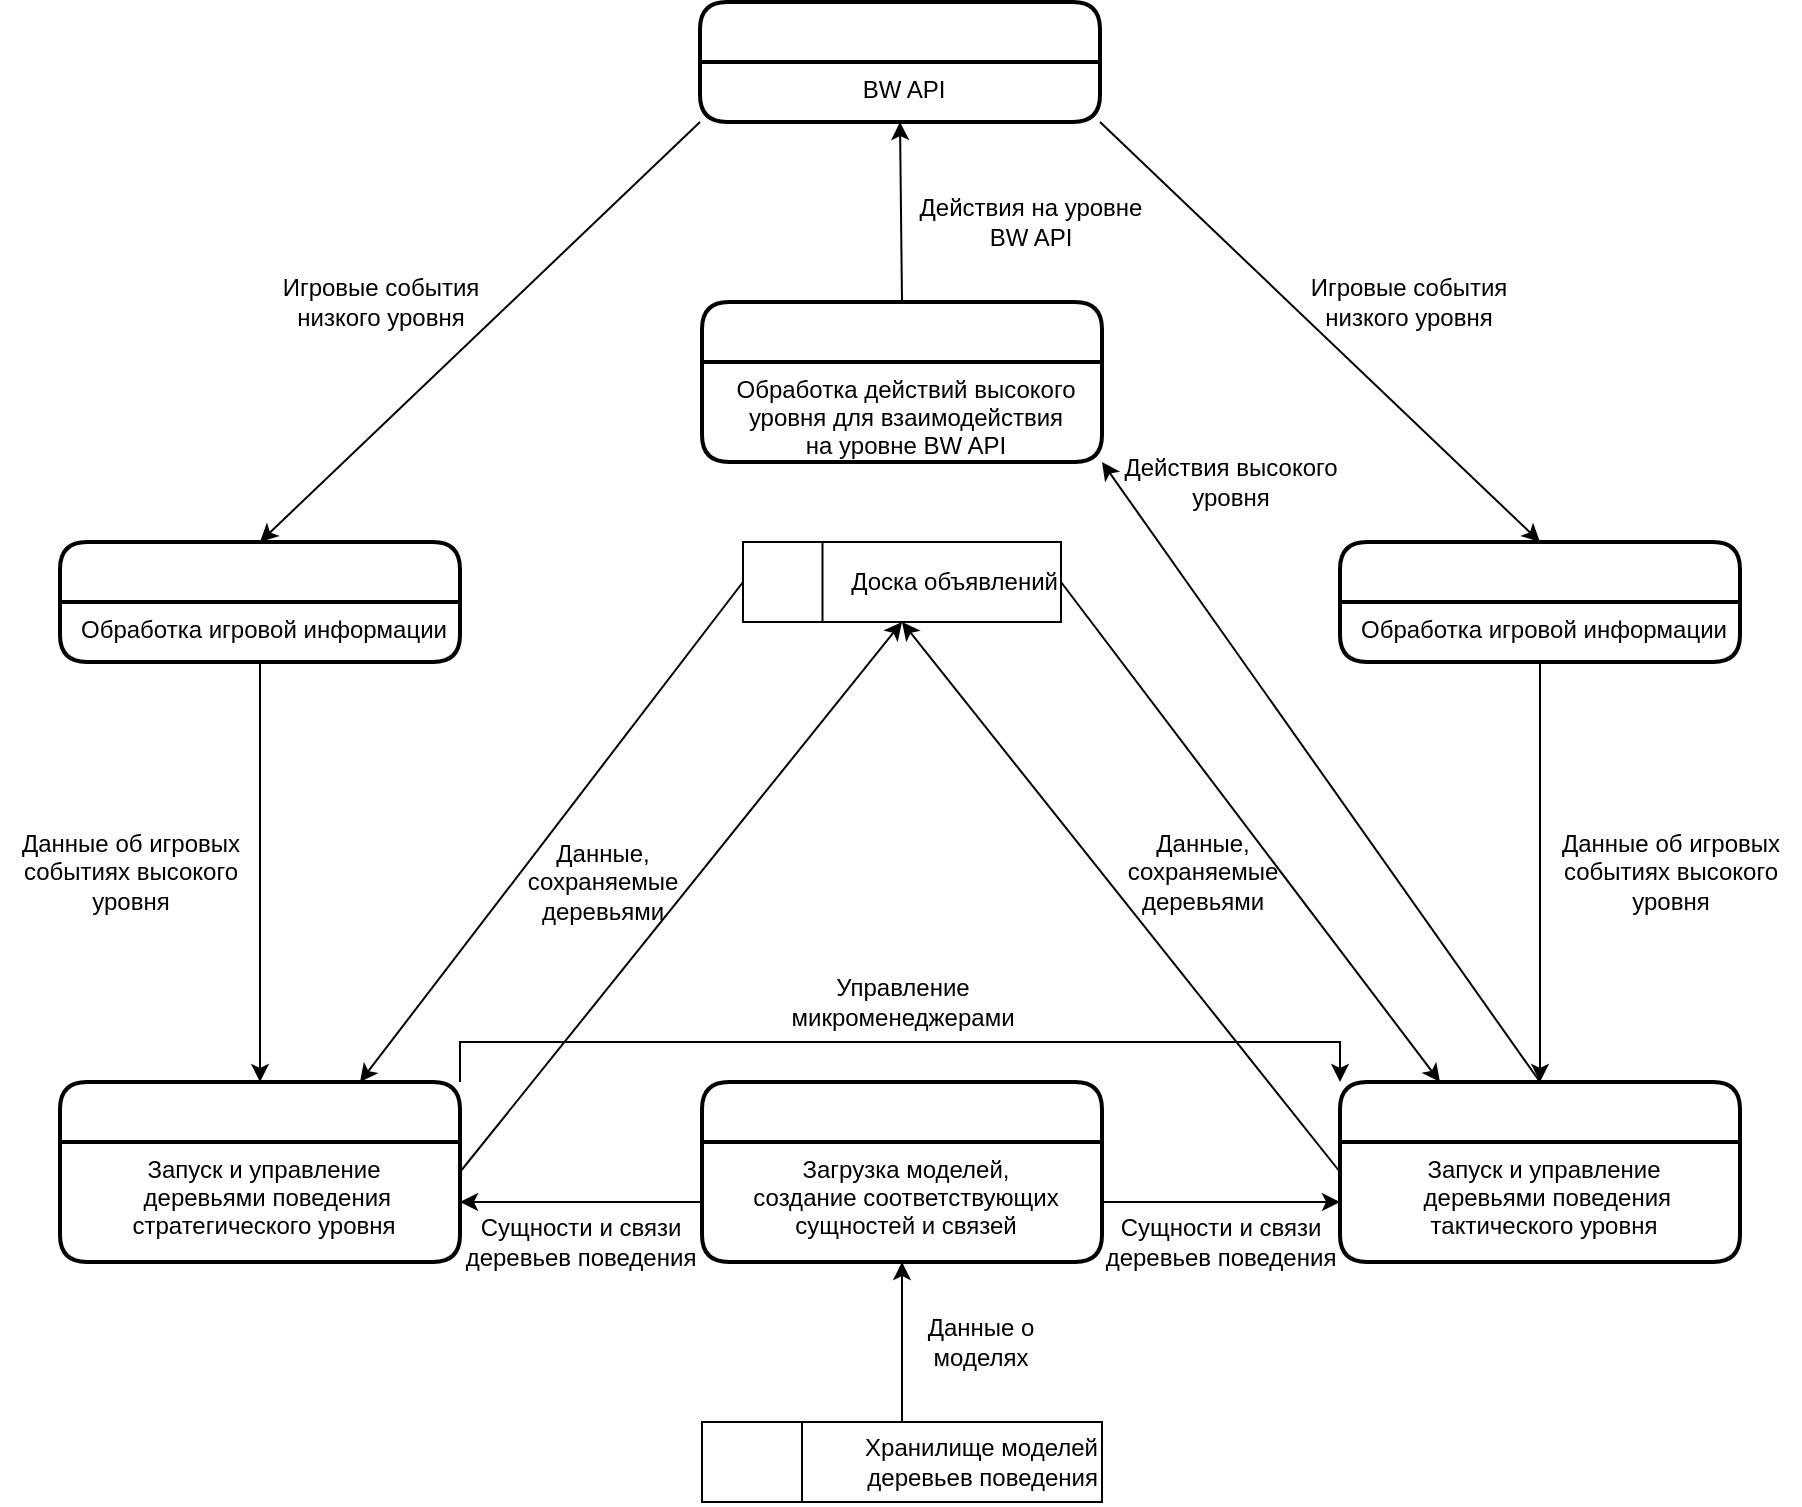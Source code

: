 <mxfile version="20.8.13" type="device"><diagram name="Страница 1" id="qkbMDfPI63tald2kfsHe"><mxGraphModel dx="573" dy="1933" grid="1" gridSize="10" guides="1" tooltips="1" connect="1" arrows="1" fold="1" page="1" pageScale="1" pageWidth="827" pageHeight="1169" math="0" shadow="0"><root><mxCell id="0"/><mxCell id="1" parent="0"/><mxCell id="r1LDxFfykihex93hIsmA-3" value="Хранилище моделей&lt;br&gt;деревьев поведения" style="whiteSpace=wrap;html=1;align=right;" vertex="1" parent="1"><mxGeometry x="1241" y="200" width="200" height="40" as="geometry"/></mxCell><mxCell id="r1LDxFfykihex93hIsmA-13" value="" style="swimlane;childLayout=stackLayout;horizontal=1;startSize=30;horizontalStack=0;rounded=1;fontSize=14;fontStyle=0;strokeWidth=2;resizeParent=0;resizeLast=1;shadow=0;dashed=0;align=center;strokeColor=#000000;" vertex="1" parent="1"><mxGeometry x="1241" y="30" width="200" height="90" as="geometry"/></mxCell><mxCell id="r1LDxFfykihex93hIsmA-14" value="Загрузка моделей, &#10;создание соответствующих&#10;сущностей и связей&#10;" style="align=center;strokeColor=none;fillColor=none;spacingLeft=4;fontSize=12;verticalAlign=top;resizable=0;rotatable=0;part=1;" vertex="1" parent="r1LDxFfykihex93hIsmA-13"><mxGeometry y="30" width="200" height="60" as="geometry"/></mxCell><mxCell id="r1LDxFfykihex93hIsmA-15" value="" style="endArrow=none;html=1;rounded=0;entryX=0.25;entryY=0;entryDx=0;entryDy=0;exitX=0.25;exitY=1;exitDx=0;exitDy=0;" edge="1" parent="1" source="r1LDxFfykihex93hIsmA-3" target="r1LDxFfykihex93hIsmA-3"><mxGeometry width="50" height="50" relative="1" as="geometry"><mxPoint x="1100" y="90" as="sourcePoint"/><mxPoint x="1050" y="120" as="targetPoint"/></mxGeometry></mxCell><mxCell id="r1LDxFfykihex93hIsmA-40" style="edgeStyle=orthogonalEdgeStyle;rounded=0;orthogonalLoop=1;jettySize=auto;html=1;exitX=1;exitY=0;exitDx=0;exitDy=0;entryX=0;entryY=0;entryDx=0;entryDy=0;" edge="1" parent="1" source="r1LDxFfykihex93hIsmA-16" target="r1LDxFfykihex93hIsmA-23"><mxGeometry relative="1" as="geometry"/></mxCell><mxCell id="r1LDxFfykihex93hIsmA-16" value="" style="swimlane;childLayout=stackLayout;horizontal=1;startSize=30;horizontalStack=0;rounded=1;fontSize=14;fontStyle=0;strokeWidth=2;resizeParent=0;resizeLast=1;shadow=0;dashed=0;align=center;strokeColor=#000000;" vertex="1" parent="1"><mxGeometry x="920" y="30" width="200" height="90" as="geometry"/></mxCell><mxCell id="r1LDxFfykihex93hIsmA-17" value="Запуск и управление&#10; деревьями поведения&#10;стратегического уровня&#10;" style="align=center;strokeColor=none;fillColor=none;spacingLeft=4;fontSize=12;verticalAlign=top;resizable=0;rotatable=0;part=1;" vertex="1" parent="r1LDxFfykihex93hIsmA-16"><mxGeometry y="30" width="200" height="60" as="geometry"/></mxCell><mxCell id="r1LDxFfykihex93hIsmA-19" value="" style="endArrow=classic;html=1;rounded=0;entryX=0.5;entryY=1;entryDx=0;entryDy=0;exitX=0.5;exitY=0;exitDx=0;exitDy=0;" edge="1" parent="1" source="r1LDxFfykihex93hIsmA-3" target="r1LDxFfykihex93hIsmA-14"><mxGeometry width="50" height="50" relative="1" as="geometry"><mxPoint x="1160" y="310" as="sourcePoint"/><mxPoint x="1210" y="260" as="targetPoint"/></mxGeometry></mxCell><mxCell id="r1LDxFfykihex93hIsmA-20" value="Данные о&lt;br&gt;моделях" style="text;html=1;align=center;verticalAlign=middle;resizable=0;points=[];autosize=1;strokeColor=none;fillColor=none;" vertex="1" parent="1"><mxGeometry x="1340" y="140" width="80" height="40" as="geometry"/></mxCell><mxCell id="r1LDxFfykihex93hIsmA-21" value="" style="endArrow=classic;html=1;rounded=0;exitX=0;exitY=0.5;exitDx=0;exitDy=0;entryX=1;entryY=0.5;entryDx=0;entryDy=0;" edge="1" parent="1" source="r1LDxFfykihex93hIsmA-14" target="r1LDxFfykihex93hIsmA-17"><mxGeometry width="50" height="50" relative="1" as="geometry"><mxPoint x="1120" y="80" as="sourcePoint"/><mxPoint x="1170" y="30" as="targetPoint"/></mxGeometry></mxCell><mxCell id="r1LDxFfykihex93hIsmA-22" value="Сущности и связи&lt;br&gt;деревьев поведения" style="text;html=1;align=center;verticalAlign=middle;resizable=0;points=[];autosize=1;strokeColor=none;fillColor=none;" vertex="1" parent="1"><mxGeometry x="1110" y="90" width="140" height="40" as="geometry"/></mxCell><mxCell id="r1LDxFfykihex93hIsmA-23" value="" style="swimlane;childLayout=stackLayout;horizontal=1;startSize=30;horizontalStack=0;rounded=1;fontSize=14;fontStyle=0;strokeWidth=2;resizeParent=0;resizeLast=1;shadow=0;dashed=0;align=center;strokeColor=#000000;" vertex="1" parent="1"><mxGeometry x="1560" y="30" width="200" height="90" as="geometry"/></mxCell><mxCell id="r1LDxFfykihex93hIsmA-24" value="Запуск и управление&#10; деревьями поведения&#10;тактического уровня&#10;" style="align=center;strokeColor=none;fillColor=none;spacingLeft=4;fontSize=12;verticalAlign=top;resizable=0;rotatable=0;part=1;" vertex="1" parent="r1LDxFfykihex93hIsmA-23"><mxGeometry y="30" width="200" height="60" as="geometry"/></mxCell><mxCell id="r1LDxFfykihex93hIsmA-25" value="" style="endArrow=classic;html=1;rounded=0;exitX=1;exitY=0.5;exitDx=0;exitDy=0;entryX=0;entryY=0.5;entryDx=0;entryDy=0;" edge="1" parent="1" source="r1LDxFfykihex93hIsmA-14" target="r1LDxFfykihex93hIsmA-24"><mxGeometry width="50" height="50" relative="1" as="geometry"><mxPoint x="1220" y="70" as="sourcePoint"/><mxPoint x="1270" y="20" as="targetPoint"/></mxGeometry></mxCell><mxCell id="r1LDxFfykihex93hIsmA-26" value="Сущности и связи&lt;br&gt;деревьев поведения" style="text;html=1;align=center;verticalAlign=middle;resizable=0;points=[];autosize=1;strokeColor=none;fillColor=none;" vertex="1" parent="1"><mxGeometry x="1430" y="90" width="140" height="40" as="geometry"/></mxCell><mxCell id="r1LDxFfykihex93hIsmA-27" value="" style="swimlane;childLayout=stackLayout;horizontal=1;startSize=30;horizontalStack=0;rounded=1;fontSize=14;fontStyle=0;strokeWidth=2;resizeParent=0;resizeLast=1;shadow=0;dashed=0;align=center;strokeColor=#000000;" vertex="1" parent="1"><mxGeometry x="920" y="-240" width="200" height="60" as="geometry"/></mxCell><mxCell id="r1LDxFfykihex93hIsmA-28" value="Обработка игровой информации" style="align=center;strokeColor=none;fillColor=none;spacingLeft=4;fontSize=12;verticalAlign=top;resizable=0;rotatable=0;part=1;" vertex="1" parent="r1LDxFfykihex93hIsmA-27"><mxGeometry y="30" width="200" height="30" as="geometry"/></mxCell><mxCell id="r1LDxFfykihex93hIsmA-29" value="" style="endArrow=classic;html=1;rounded=0;exitX=0.5;exitY=1;exitDx=0;exitDy=0;entryX=0.5;entryY=0;entryDx=0;entryDy=0;" edge="1" parent="1" source="r1LDxFfykihex93hIsmA-28" target="r1LDxFfykihex93hIsmA-16"><mxGeometry width="50" height="50" relative="1" as="geometry"><mxPoint x="910" y="70" as="sourcePoint"/><mxPoint x="960" y="20" as="targetPoint"/></mxGeometry></mxCell><mxCell id="r1LDxFfykihex93hIsmA-30" value="Данные об игровых&lt;br&gt;событиях высокого&lt;br&gt;уровня" style="text;html=1;align=center;verticalAlign=middle;resizable=0;points=[];autosize=1;strokeColor=none;fillColor=none;" vertex="1" parent="1"><mxGeometry x="890" y="-105" width="130" height="60" as="geometry"/></mxCell><mxCell id="r1LDxFfykihex93hIsmA-31" value="&lt;div style=&quot;&quot;&gt;&lt;span style=&quot;background-color: initial;&quot;&gt;Доска объявлений&lt;/span&gt;&lt;/div&gt;" style="whiteSpace=wrap;html=1;align=right;" vertex="1" parent="1"><mxGeometry x="1261.5" y="-240" width="159" height="40" as="geometry"/></mxCell><mxCell id="r1LDxFfykihex93hIsmA-33" value="" style="endArrow=none;html=1;rounded=0;entryX=0.25;entryY=0;entryDx=0;entryDy=0;exitX=0.25;exitY=1;exitDx=0;exitDy=0;" edge="1" parent="1" source="r1LDxFfykihex93hIsmA-31" target="r1LDxFfykihex93hIsmA-31"><mxGeometry width="50" height="50" relative="1" as="geometry"><mxPoint x="1230" y="100" as="sourcePoint"/><mxPoint x="1280" y="50" as="targetPoint"/></mxGeometry></mxCell><mxCell id="r1LDxFfykihex93hIsmA-34" value="" style="endArrow=classic;html=1;rounded=0;exitX=1;exitY=0.25;exitDx=0;exitDy=0;entryX=0.5;entryY=1;entryDx=0;entryDy=0;" edge="1" parent="1" source="r1LDxFfykihex93hIsmA-17" target="r1LDxFfykihex93hIsmA-31"><mxGeometry width="50" height="50" relative="1" as="geometry"><mxPoint x="1210" y="60" as="sourcePoint"/><mxPoint x="1260" y="10" as="targetPoint"/></mxGeometry></mxCell><mxCell id="r1LDxFfykihex93hIsmA-35" value="" style="endArrow=classic;html=1;rounded=0;exitX=0;exitY=0.5;exitDx=0;exitDy=0;entryX=0.75;entryY=0;entryDx=0;entryDy=0;" edge="1" parent="1" source="r1LDxFfykihex93hIsmA-31" target="r1LDxFfykihex93hIsmA-16"><mxGeometry width="50" height="50" relative="1" as="geometry"><mxPoint x="1210" y="60" as="sourcePoint"/><mxPoint x="1260" y="10" as="targetPoint"/></mxGeometry></mxCell><mxCell id="r1LDxFfykihex93hIsmA-36" value="Данные, &lt;br&gt;сохраняемые&lt;br&gt;деревьями" style="text;html=1;align=center;verticalAlign=middle;resizable=0;points=[];autosize=1;strokeColor=none;fillColor=none;" vertex="1" parent="1"><mxGeometry x="1141" y="-100" width="100" height="60" as="geometry"/></mxCell><mxCell id="r1LDxFfykihex93hIsmA-37" value="" style="endArrow=classic;html=1;rounded=0;entryX=0.5;entryY=1;entryDx=0;entryDy=0;exitX=0;exitY=0.25;exitDx=0;exitDy=0;" edge="1" parent="1" source="r1LDxFfykihex93hIsmA-24" target="r1LDxFfykihex93hIsmA-31"><mxGeometry width="50" height="50" relative="1" as="geometry"><mxPoint x="1270" y="60" as="sourcePoint"/><mxPoint x="1320" y="10" as="targetPoint"/></mxGeometry></mxCell><mxCell id="r1LDxFfykihex93hIsmA-38" value="" style="endArrow=classic;html=1;rounded=0;exitX=1;exitY=0.5;exitDx=0;exitDy=0;entryX=0.25;entryY=0;entryDx=0;entryDy=0;" edge="1" parent="1" source="r1LDxFfykihex93hIsmA-31" target="r1LDxFfykihex93hIsmA-23"><mxGeometry width="50" height="50" relative="1" as="geometry"><mxPoint x="1270" y="60" as="sourcePoint"/><mxPoint x="1320" y="10" as="targetPoint"/></mxGeometry></mxCell><mxCell id="r1LDxFfykihex93hIsmA-39" value="Данные, &lt;br&gt;сохраняемые&lt;br&gt;деревьями" style="text;html=1;align=center;verticalAlign=middle;resizable=0;points=[];autosize=1;strokeColor=none;fillColor=none;" vertex="1" parent="1"><mxGeometry x="1441" y="-105" width="100" height="60" as="geometry"/></mxCell><mxCell id="r1LDxFfykihex93hIsmA-41" value="Управление&lt;br&gt;микроменеджерами" style="text;html=1;align=center;verticalAlign=middle;resizable=0;points=[];autosize=1;strokeColor=none;fillColor=none;" vertex="1" parent="1"><mxGeometry x="1271" y="-30" width="140" height="40" as="geometry"/></mxCell><mxCell id="r1LDxFfykihex93hIsmA-42" value="" style="swimlane;childLayout=stackLayout;horizontal=1;startSize=30;horizontalStack=0;rounded=1;fontSize=14;fontStyle=0;strokeWidth=2;resizeParent=0;resizeLast=1;shadow=0;dashed=0;align=center;strokeColor=#000000;" vertex="1" parent="1"><mxGeometry x="1560" y="-240" width="200" height="60" as="geometry"/></mxCell><mxCell id="r1LDxFfykihex93hIsmA-43" value="Обработка игровой информации" style="align=center;strokeColor=none;fillColor=none;spacingLeft=4;fontSize=12;verticalAlign=top;resizable=0;rotatable=0;part=1;" vertex="1" parent="r1LDxFfykihex93hIsmA-42"><mxGeometry y="30" width="200" height="30" as="geometry"/></mxCell><mxCell id="r1LDxFfykihex93hIsmA-44" value="Данные об игровых&lt;br&gt;событиях высокого&lt;br&gt;уровня" style="text;html=1;align=center;verticalAlign=middle;resizable=0;points=[];autosize=1;strokeColor=none;fillColor=none;" vertex="1" parent="1"><mxGeometry x="1660" y="-105" width="130" height="60" as="geometry"/></mxCell><mxCell id="r1LDxFfykihex93hIsmA-45" value="" style="endArrow=classic;html=1;rounded=0;exitX=0.5;exitY=1;exitDx=0;exitDy=0;entryX=0.5;entryY=0;entryDx=0;entryDy=0;" edge="1" parent="1" source="r1LDxFfykihex93hIsmA-43" target="r1LDxFfykihex93hIsmA-23"><mxGeometry width="50" height="50" relative="1" as="geometry"><mxPoint x="1030" y="-170" as="sourcePoint"/><mxPoint x="1030" y="40" as="targetPoint"/></mxGeometry></mxCell><mxCell id="r1LDxFfykihex93hIsmA-46" value="" style="endArrow=classic;html=1;rounded=0;exitX=0.5;exitY=0;exitDx=0;exitDy=0;entryX=1;entryY=1;entryDx=0;entryDy=0;" edge="1" parent="1" source="r1LDxFfykihex93hIsmA-23" target="r1LDxFfykihex93hIsmA-49"><mxGeometry width="50" height="50" relative="1" as="geometry"><mxPoint x="1475" y="-200" as="sourcePoint"/><mxPoint x="1440" y="-280" as="targetPoint"/></mxGeometry></mxCell><mxCell id="r1LDxFfykihex93hIsmA-47" value="Действия высокого&lt;br&gt;уровня" style="text;html=1;align=center;verticalAlign=middle;resizable=0;points=[];autosize=1;strokeColor=none;fillColor=none;" vertex="1" parent="1"><mxGeometry x="1440" y="-290" width="130" height="40" as="geometry"/></mxCell><mxCell id="r1LDxFfykihex93hIsmA-48" value="" style="swimlane;childLayout=stackLayout;horizontal=1;startSize=30;horizontalStack=0;rounded=1;fontSize=14;fontStyle=0;strokeWidth=2;resizeParent=0;resizeLast=1;shadow=0;dashed=0;align=center;strokeColor=#000000;" vertex="1" parent="1"><mxGeometry x="1241" y="-360" width="200" height="80" as="geometry"/></mxCell><mxCell id="r1LDxFfykihex93hIsmA-49" value="Обработка действий высокого&#10;уровня для взаимодействия&#10;на уровне BW API" style="align=center;strokeColor=none;fillColor=none;spacingLeft=4;fontSize=12;verticalAlign=top;resizable=0;rotatable=0;part=1;" vertex="1" parent="r1LDxFfykihex93hIsmA-48"><mxGeometry y="30" width="200" height="50" as="geometry"/></mxCell><mxCell id="r1LDxFfykihex93hIsmA-50" value="" style="endArrow=classic;html=1;rounded=0;exitX=0.5;exitY=0;exitDx=0;exitDy=0;entryX=0.5;entryY=1;entryDx=0;entryDy=0;" edge="1" parent="1" source="r1LDxFfykihex93hIsmA-48" target="r1LDxFfykihex93hIsmA-52"><mxGeometry width="50" height="50" relative="1" as="geometry"><mxPoint x="1320" y="-420" as="sourcePoint"/><mxPoint x="1340" y="-440" as="targetPoint"/></mxGeometry></mxCell><mxCell id="r1LDxFfykihex93hIsmA-51" value="" style="swimlane;childLayout=stackLayout;horizontal=1;startSize=30;horizontalStack=0;rounded=1;fontSize=14;fontStyle=0;strokeWidth=2;resizeParent=0;resizeLast=1;shadow=0;dashed=0;align=center;strokeColor=#000000;" vertex="1" parent="1"><mxGeometry x="1240" y="-510" width="200" height="60" as="geometry"/></mxCell><mxCell id="r1LDxFfykihex93hIsmA-52" value="BW API" style="align=center;strokeColor=none;fillColor=none;spacingLeft=4;fontSize=12;verticalAlign=top;resizable=0;rotatable=0;part=1;" vertex="1" parent="r1LDxFfykihex93hIsmA-51"><mxGeometry y="30" width="200" height="30" as="geometry"/></mxCell><mxCell id="r1LDxFfykihex93hIsmA-53" value="Действия на уровне&lt;br&gt;BW API" style="text;html=1;align=center;verticalAlign=middle;resizable=0;points=[];autosize=1;strokeColor=none;fillColor=none;" vertex="1" parent="1"><mxGeometry x="1340" y="-420" width="130" height="40" as="geometry"/></mxCell><mxCell id="r1LDxFfykihex93hIsmA-54" value="" style="endArrow=classic;html=1;rounded=0;exitX=0;exitY=1;exitDx=0;exitDy=0;entryX=0.5;entryY=0;entryDx=0;entryDy=0;" edge="1" parent="1" source="r1LDxFfykihex93hIsmA-52" target="r1LDxFfykihex93hIsmA-27"><mxGeometry width="50" height="50" relative="1" as="geometry"><mxPoint x="1260" y="-360" as="sourcePoint"/><mxPoint x="1310" y="-410" as="targetPoint"/></mxGeometry></mxCell><mxCell id="r1LDxFfykihex93hIsmA-55" value="" style="endArrow=classic;html=1;rounded=0;exitX=1;exitY=1;exitDx=0;exitDy=0;entryX=0.5;entryY=0;entryDx=0;entryDy=0;" edge="1" parent="1" source="r1LDxFfykihex93hIsmA-52" target="r1LDxFfykihex93hIsmA-42"><mxGeometry width="50" height="50" relative="1" as="geometry"><mxPoint x="1260" y="-360" as="sourcePoint"/><mxPoint x="1310" y="-410" as="targetPoint"/></mxGeometry></mxCell><mxCell id="r1LDxFfykihex93hIsmA-56" value="Игровые события&lt;br&gt;низкого уровня" style="text;html=1;align=center;verticalAlign=middle;resizable=0;points=[];autosize=1;strokeColor=none;fillColor=none;" vertex="1" parent="1"><mxGeometry x="1534" y="-380" width="120" height="40" as="geometry"/></mxCell><mxCell id="r1LDxFfykihex93hIsmA-57" value="Игровые события&lt;br&gt;низкого уровня" style="text;html=1;align=center;verticalAlign=middle;resizable=0;points=[];autosize=1;strokeColor=none;fillColor=none;" vertex="1" parent="1"><mxGeometry x="1020" y="-380" width="120" height="40" as="geometry"/></mxCell></root></mxGraphModel></diagram></mxfile>